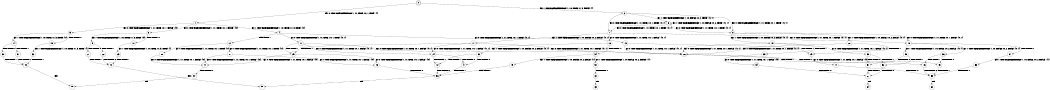 digraph BCG {
size = "7, 10.5";
center = TRUE;
node [shape = circle];
0 [peripheries = 2];
0 -> 1 [label = "EX !0 !ATOMIC_EXCH_BRANCH (1, +1, TRUE, +0, 1, TRUE) !{}"];
0 -> 2 [label = "EX !1 !ATOMIC_EXCH_BRANCH (1, +0, TRUE, +1, 3, FALSE) !{}"];
1 -> 3 [label = "EX !0 !ATOMIC_EXCH_BRANCH (1, +1, TRUE, +0, 1, FALSE) !{0}"];
1 -> 4 [label = "EX !1 !ATOMIC_EXCH_BRANCH (1, +0, TRUE, +1, 3, TRUE) !{0}"];
1 -> 5 [label = "EX !0 !ATOMIC_EXCH_BRANCH (1, +1, TRUE, +0, 1, FALSE) !{0}"];
2 -> 6 [label = "EX !1 !ATOMIC_EXCH_BRANCH (1, +0, FALSE, +0, 2, TRUE) !{0, 1}"];
2 -> 7 [label = "EX !0 !ATOMIC_EXCH_BRANCH (1, +1, TRUE, +0, 1, TRUE) !{0, 1}"];
2 -> 8 [label = "EX !0 !ATOMIC_EXCH_BRANCH (1, +1, TRUE, +0, 1, TRUE) !{0, 1}"];
3 -> 9 [label = "EX !1 !ATOMIC_EXCH_BRANCH (1, +0, TRUE, +1, 3, TRUE) !{0}"];
3 -> 10 [label = "TERMINATE !0"];
4 -> 11 [label = "EX !0 !ATOMIC_EXCH_BRANCH (1, +1, TRUE, +0, 1, TRUE) !{0, 1}"];
4 -> 12 [label = "TERMINATE !1"];
4 -> 13 [label = "EX !0 !ATOMIC_EXCH_BRANCH (1, +1, TRUE, +0, 1, TRUE) !{0, 1}"];
5 -> 14 [label = "EX !1 !ATOMIC_EXCH_BRANCH (1, +0, TRUE, +1, 3, TRUE) !{0}"];
5 -> 15 [label = "TERMINATE !0"];
6 -> 6 [label = "EX !1 !ATOMIC_EXCH_BRANCH (1, +0, FALSE, +0, 2, TRUE) !{0, 1}"];
6 -> 7 [label = "EX !0 !ATOMIC_EXCH_BRANCH (1, +1, TRUE, +0, 1, TRUE) !{0, 1}"];
6 -> 8 [label = "EX !0 !ATOMIC_EXCH_BRANCH (1, +1, TRUE, +0, 1, TRUE) !{0, 1}"];
7 -> 16 [label = "EX !0 !ATOMIC_EXCH_BRANCH (1, +1, TRUE, +0, 1, FALSE) !{0, 1}"];
7 -> 17 [label = "EX !1 !ATOMIC_EXCH_BRANCH (1, +0, FALSE, +0, 2, FALSE) !{0, 1}"];
7 -> 18 [label = "EX !0 !ATOMIC_EXCH_BRANCH (1, +1, TRUE, +0, 1, FALSE) !{0, 1}"];
8 -> 19 [label = "EX !1 !ATOMIC_EXCH_BRANCH (1, +0, FALSE, +0, 2, FALSE) !{0, 1}"];
8 -> 18 [label = "EX !0 !ATOMIC_EXCH_BRANCH (1, +1, TRUE, +0, 1, FALSE) !{0, 1}"];
8 -> 20 [label = "EX !1 !ATOMIC_EXCH_BRANCH (1, +0, FALSE, +0, 2, FALSE) !{0, 1}"];
9 -> 21 [label = "TERMINATE !0"];
9 -> 22 [label = "TERMINATE !1"];
10 -> 23 [label = "EX !1 !ATOMIC_EXCH_BRANCH (1, +0, TRUE, +1, 3, TRUE) !{}"];
11 -> 24 [label = "EX !0 !ATOMIC_EXCH_BRANCH (1, +1, TRUE, +0, 1, FALSE) !{0, 1}"];
11 -> 25 [label = "TERMINATE !1"];
11 -> 26 [label = "EX !0 !ATOMIC_EXCH_BRANCH (1, +1, TRUE, +0, 1, FALSE) !{0, 1}"];
12 -> 27 [label = "EX !0 !ATOMIC_EXCH_BRANCH (1, +1, TRUE, +0, 1, TRUE) !{0}"];
12 -> 28 [label = "EX !0 !ATOMIC_EXCH_BRANCH (1, +1, TRUE, +0, 1, TRUE) !{0}"];
13 -> 26 [label = "EX !0 !ATOMIC_EXCH_BRANCH (1, +1, TRUE, +0, 1, FALSE) !{0, 1}"];
13 -> 29 [label = "TERMINATE !1"];
14 -> 30 [label = "TERMINATE !0"];
14 -> 31 [label = "TERMINATE !1"];
15 -> 32 [label = "EX !1 !ATOMIC_EXCH_BRANCH (1, +0, TRUE, +1, 3, TRUE) !{}"];
16 -> 33 [label = "EX !1 !ATOMIC_EXCH_BRANCH (1, +0, FALSE, +0, 2, FALSE) !{0, 1}"];
16 -> 34 [label = "TERMINATE !0"];
17 -> 24 [label = "EX !0 !ATOMIC_EXCH_BRANCH (1, +1, TRUE, +0, 1, FALSE) !{0, 1}"];
17 -> 25 [label = "TERMINATE !1"];
17 -> 26 [label = "EX !0 !ATOMIC_EXCH_BRANCH (1, +1, TRUE, +0, 1, FALSE) !{0, 1}"];
18 -> 35 [label = "EX !1 !ATOMIC_EXCH_BRANCH (1, +0, FALSE, +0, 2, FALSE) !{0, 1}"];
18 -> 36 [label = "EX !1 !ATOMIC_EXCH_BRANCH (1, +0, FALSE, +0, 2, FALSE) !{0, 1}"];
18 -> 37 [label = "TERMINATE !0"];
19 -> 38 [label = "EX !0 !ATOMIC_EXCH_BRANCH (1, +1, TRUE, +0, 1, FALSE) !{0, 1}"];
19 -> 39 [label = "TERMINATE !1"];
19 -> 26 [label = "EX !0 !ATOMIC_EXCH_BRANCH (1, +1, TRUE, +0, 1, FALSE) !{0, 1}"];
20 -> 26 [label = "EX !0 !ATOMIC_EXCH_BRANCH (1, +1, TRUE, +0, 1, FALSE) !{0, 1}"];
20 -> 29 [label = "TERMINATE !1"];
21 -> 40 [label = "TERMINATE !1"];
22 -> 40 [label = "TERMINATE !0"];
23 -> 40 [label = "TERMINATE !1"];
24 -> 41 [label = "TERMINATE !0"];
24 -> 42 [label = "TERMINATE !1"];
25 -> 43 [label = "EX !0 !ATOMIC_EXCH_BRANCH (1, +1, TRUE, +0, 1, FALSE) !{0}"];
25 -> 44 [label = "EX !0 !ATOMIC_EXCH_BRANCH (1, +1, TRUE, +0, 1, FALSE) !{0}"];
26 -> 45 [label = "TERMINATE !0"];
26 -> 46 [label = "TERMINATE !1"];
27 -> 43 [label = "EX !0 !ATOMIC_EXCH_BRANCH (1, +1, TRUE, +0, 1, FALSE) !{0}"];
27 -> 44 [label = "EX !0 !ATOMIC_EXCH_BRANCH (1, +1, TRUE, +0, 1, FALSE) !{0}"];
28 -> 44 [label = "EX !0 !ATOMIC_EXCH_BRANCH (1, +1, TRUE, +0, 1, FALSE) !{0}"];
29 -> 47 [label = "EX !0 !ATOMIC_EXCH_BRANCH (1, +1, TRUE, +0, 1, FALSE) !{0}"];
30 -> 48 [label = "TERMINATE !1"];
31 -> 48 [label = "TERMINATE !0"];
32 -> 48 [label = "TERMINATE !1"];
33 -> 41 [label = "TERMINATE !0"];
33 -> 42 [label = "TERMINATE !1"];
34 -> 49 [label = "EX !1 !ATOMIC_EXCH_BRANCH (1, +0, FALSE, +0, 2, FALSE) !{1}"];
34 -> 50 [label = "EX !1 !ATOMIC_EXCH_BRANCH (1, +0, FALSE, +0, 2, FALSE) !{1}"];
35 -> 51 [label = "TERMINATE !0"];
35 -> 52 [label = "TERMINATE !1"];
36 -> 45 [label = "TERMINATE !0"];
36 -> 46 [label = "TERMINATE !1"];
37 -> 53 [label = "EX !1 !ATOMIC_EXCH_BRANCH (1, +0, FALSE, +0, 2, FALSE) !{1}"];
38 -> 51 [label = "TERMINATE !0"];
38 -> 52 [label = "TERMINATE !1"];
39 -> 54 [label = "EX !0 !ATOMIC_EXCH_BRANCH (1, +1, TRUE, +0, 1, FALSE) !{0}"];
40 -> 55 [label = "exit"];
41 -> 56 [label = "TERMINATE !1"];
42 -> 56 [label = "TERMINATE !0"];
43 -> 56 [label = "TERMINATE !0"];
44 -> 57 [label = "TERMINATE !0"];
45 -> 58 [label = "TERMINATE !1"];
46 -> 58 [label = "TERMINATE !0"];
47 -> 58 [label = "TERMINATE !0"];
48 -> 59 [label = "exit"];
49 -> 56 [label = "TERMINATE !1"];
50 -> 60 [label = "TERMINATE !1"];
51 -> 61 [label = "TERMINATE !1"];
52 -> 61 [label = "TERMINATE !0"];
53 -> 58 [label = "TERMINATE !1"];
54 -> 61 [label = "TERMINATE !0"];
56 -> 55 [label = "exit"];
57 -> 59 [label = "exit"];
58 -> 62 [label = "exit"];
60 -> 63 [label = "exit"];
61 -> 64 [label = "exit"];
}
